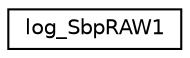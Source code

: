 digraph "Graphical Class Hierarchy"
{
 // INTERACTIVE_SVG=YES
  edge [fontname="Helvetica",fontsize="10",labelfontname="Helvetica",labelfontsize="10"];
  node [fontname="Helvetica",fontsize="10",shape=record];
  rankdir="LR";
  Node1 [label="log_SbpRAW1",height=0.2,width=0.4,color="black", fillcolor="white", style="filled",URL="$structlog__SbpRAW1.html"];
}
